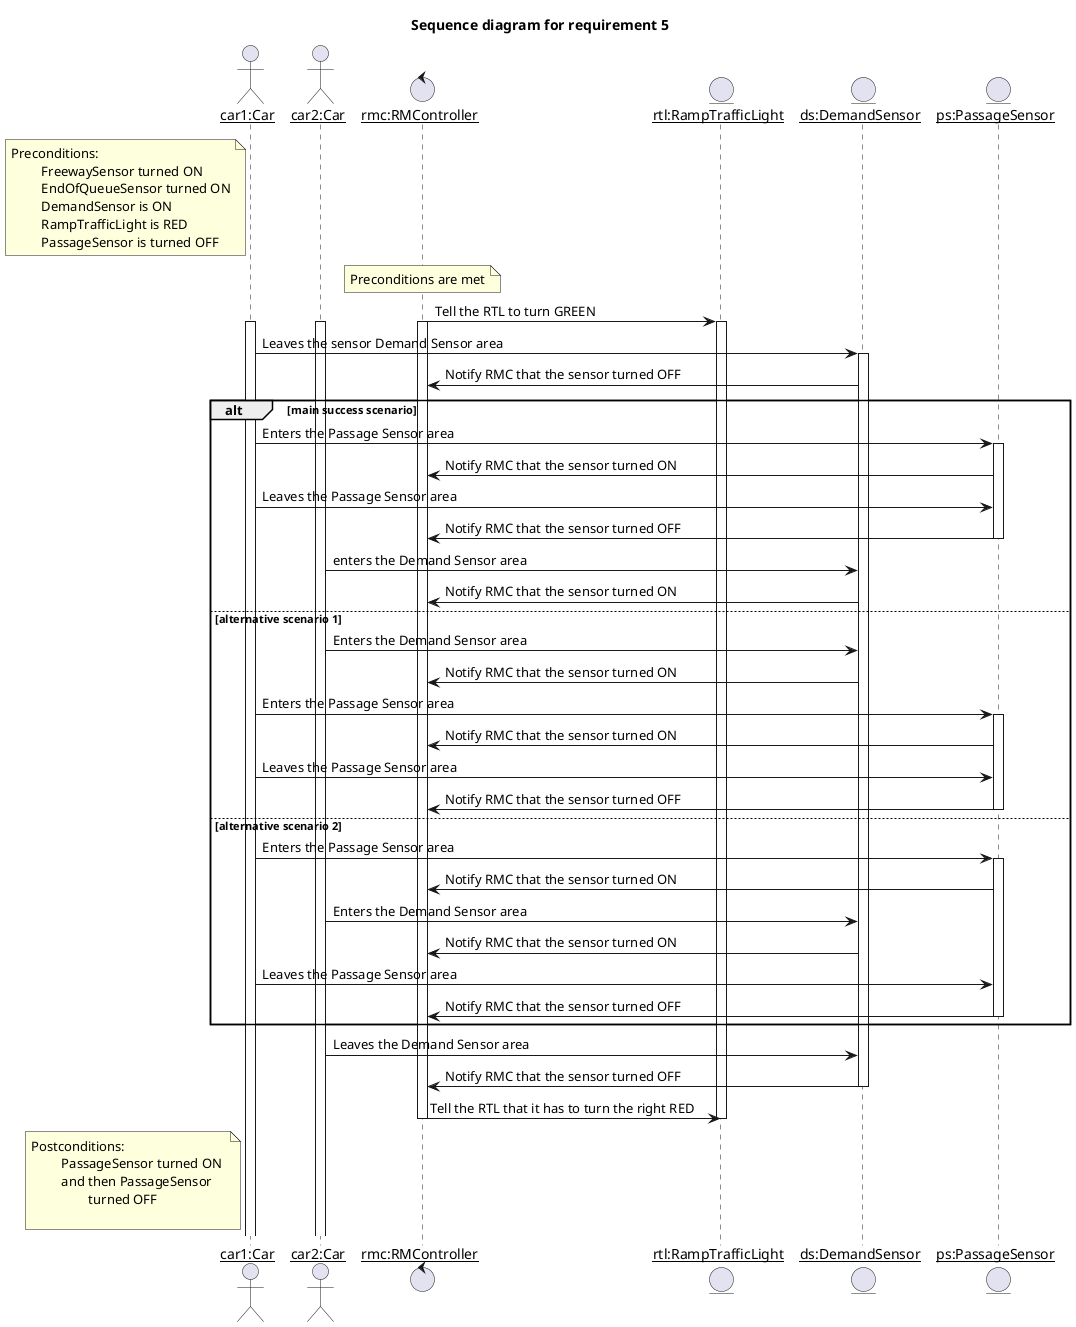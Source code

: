@startuml
skinparam sequenceParticipant underline

'5) When the FS is ON and the QS is ON,
'if DS is turned ON, it indicates intense traffic over the ramp.
'In this scenario, two cars must cross the TL before it turns RED.
'Then, set TL to GREEN. After DS is OFF, ON and OFF (two cars),
'turn TL to RED.

title "Sequence diagram for requirement 5"

actor "car1:Car" as Car1
actor "car2:Car" as Car2

control "rmc:RMController" as RMC
entity "rtl:RampTrafficLight" as RTL
'entity "qs:EndOfQueueSensor" as QS
entity "ds:DemandSensor" as DS
entity "ps:PassageSensor" as PS


note left of Car1: Preconditions:\n\t FreewaySensor turned ON\n\t EndOfQueueSensor turned ON\n\t DemandSensor is ON\n\t RampTrafficLight is RED\n\t PassageSensor is turned OFF

'below commented lines not explicitly needed because they are part of the preconditions
'FS -> RMC: on
'QS -> RMC: on
'DS -> RMC: on

note over RMC: Preconditions are met
RMC -> RTL: Tell the RTL to turn GREEN
Activate RTL
Activate Car1
Activate Car2
Activate RMC

Car1 -> DS: Leaves the sensor Demand Sensor area
Activate DS
DS -> RMC: Notify RMC that the sensor turned OFF

alt main success scenario
    Car1 -> PS: Enters the Passage Sensor area
    Activate PS
    PS -> RMC: Notify RMC that the sensor turned ON
    Car1 -> PS: Leaves the Passage Sensor area
    PS -> RMC: Notify RMC that the sensor turned OFF
    Deactivate PS
    Car2 -> DS: enters the Demand Sensor area
    DS -> RMC: Notify RMC that the sensor turned ON
else alternative scenario 1
    Car2 -> DS: Enters the Demand Sensor area
    DS -> RMC: Notify RMC that the sensor turned ON
    Car1 -> PS: Enters the Passage Sensor area
    Activate PS
    PS -> RMC: Notify RMC that the sensor turned ON
    Car1 -> PS: Leaves the Passage Sensor area
    PS -> RMC: Notify RMC that the sensor turned OFF
    Deactivate PS
else alternative scenario 2
    Car1 -> PS: Enters the Passage Sensor area
    Activate PS
    PS -> RMC: Notify RMC that the sensor turned ON
    Car2 -> DS: Enters the Demand Sensor area
    DS -> RMC: Notify RMC that the sensor turned ON
    Car1 -> PS: Leaves the Passage Sensor area
    PS -> RMC: Notify RMC that the sensor turned OFF
    Deactivate PS
end


Car2 -> DS: Leaves the Demand Sensor area
DS -> RMC: Notify RMC that the sensor turned OFF
Deactivate DS

RMC -> RTL: Tell the RTL that it has to turn the right RED
Deactivate RMC
Deactivate RTL

note left of Car1: Postconditions:\n\t PassageSensor turned ON \n\t and then PassageSensor \n\t\t turned OFF\n\t

@enduml